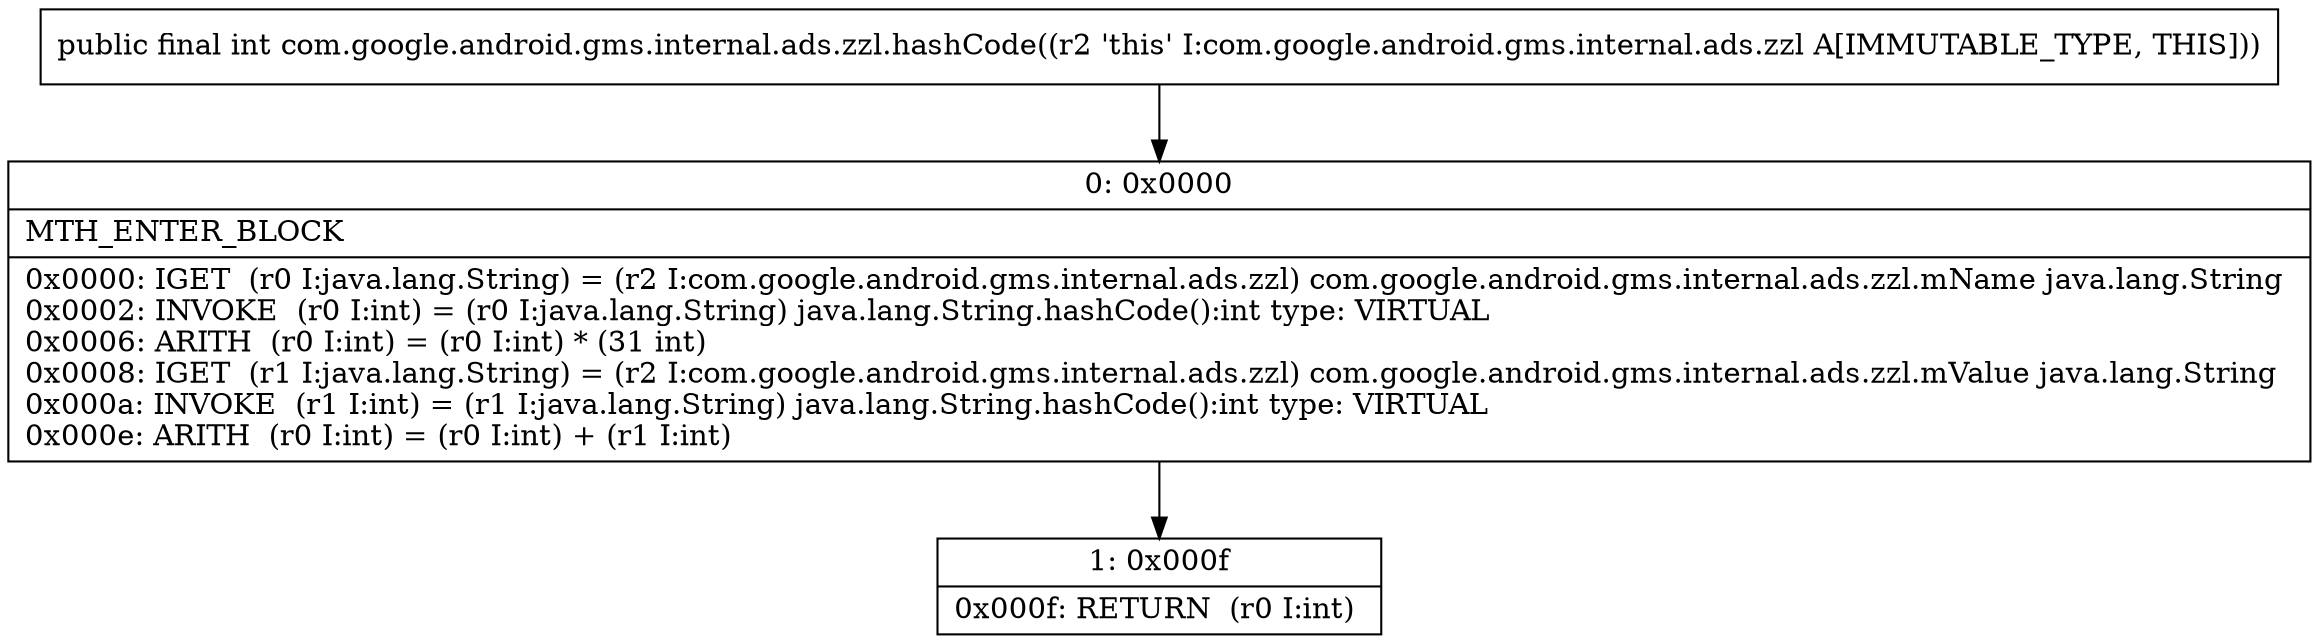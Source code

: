 digraph "CFG forcom.google.android.gms.internal.ads.zzl.hashCode()I" {
Node_0 [shape=record,label="{0\:\ 0x0000|MTH_ENTER_BLOCK\l|0x0000: IGET  (r0 I:java.lang.String) = (r2 I:com.google.android.gms.internal.ads.zzl) com.google.android.gms.internal.ads.zzl.mName java.lang.String \l0x0002: INVOKE  (r0 I:int) = (r0 I:java.lang.String) java.lang.String.hashCode():int type: VIRTUAL \l0x0006: ARITH  (r0 I:int) = (r0 I:int) * (31 int) \l0x0008: IGET  (r1 I:java.lang.String) = (r2 I:com.google.android.gms.internal.ads.zzl) com.google.android.gms.internal.ads.zzl.mValue java.lang.String \l0x000a: INVOKE  (r1 I:int) = (r1 I:java.lang.String) java.lang.String.hashCode():int type: VIRTUAL \l0x000e: ARITH  (r0 I:int) = (r0 I:int) + (r1 I:int) \l}"];
Node_1 [shape=record,label="{1\:\ 0x000f|0x000f: RETURN  (r0 I:int) \l}"];
MethodNode[shape=record,label="{public final int com.google.android.gms.internal.ads.zzl.hashCode((r2 'this' I:com.google.android.gms.internal.ads.zzl A[IMMUTABLE_TYPE, THIS])) }"];
MethodNode -> Node_0;
Node_0 -> Node_1;
}

